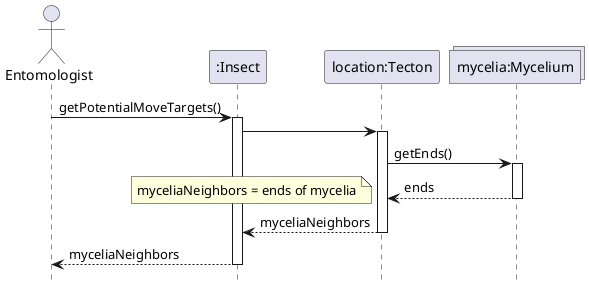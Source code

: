 @startuml Insect/move-targets
hide footbox

actor Entomologist
participant ":Insect" as insect
participant "location:Tecton" as location
collections "mycelia:Mycelium" as mycelia

Entomologist -> insect : getPotentialMoveTargets()
activate insect

insect -> location
activate location

location -> mycelia : getEnds()
activate mycelia

return ends

note left: myceliaNeighbors = ends of mycelia
return myceliaNeighbors

return myceliaNeighbors
@enduml